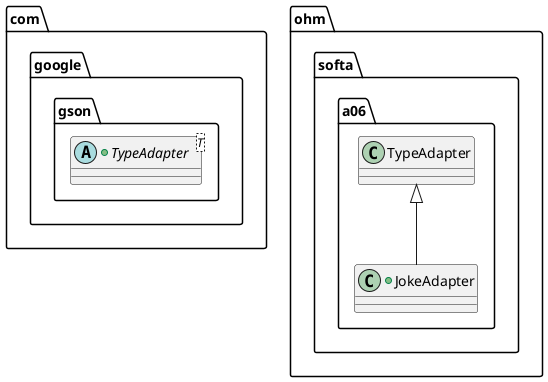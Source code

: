 @startuml GsonSpec

package com.google.gson {
    +abstract class TypeAdapter<T> {
    }
}


package ohm.softa.a06 {
    +class JokeAdapter extends TypeAdapter {
    }
}

@enduml
